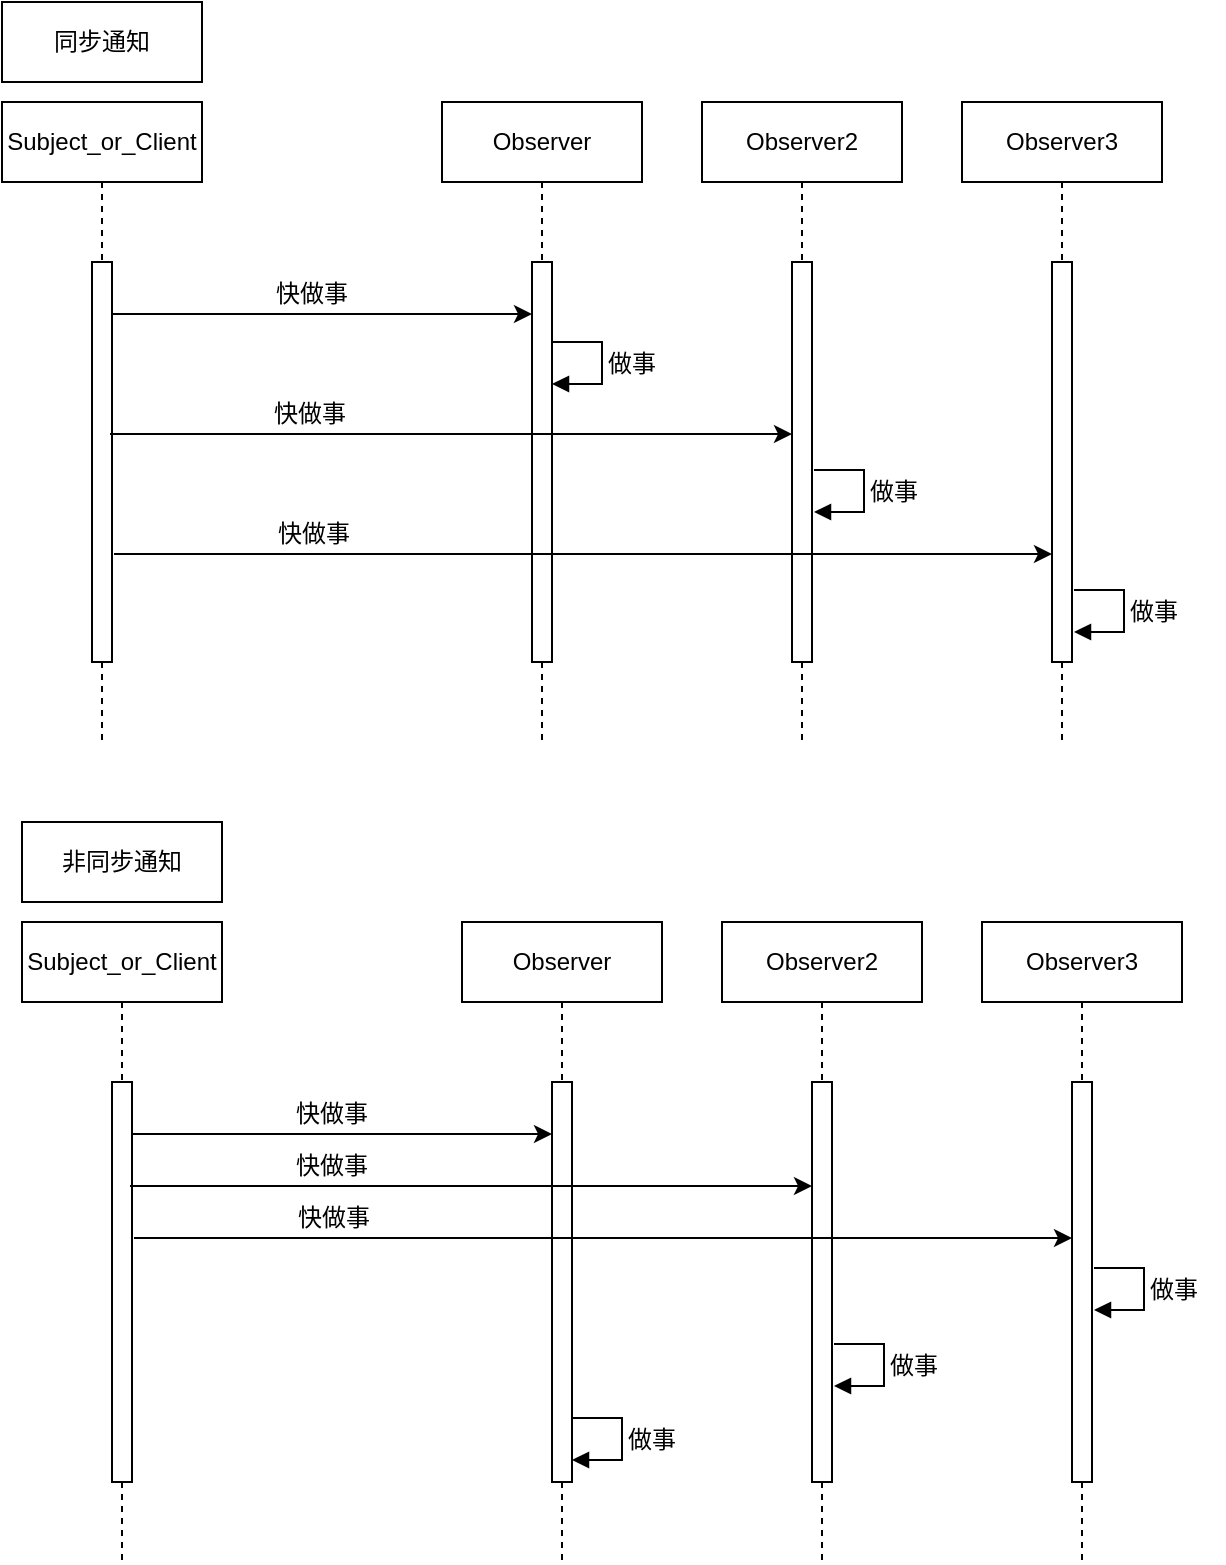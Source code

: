 <mxfile version="23.1.5" type="device">
  <diagram name="Page-1" id="2YBvvXClWsGukQMizWep">
    <mxGraphModel dx="610" dy="549" grid="1" gridSize="10" guides="1" tooltips="1" connect="1" arrows="1" fold="1" page="1" pageScale="1" pageWidth="850" pageHeight="1100" math="0" shadow="0">
      <root>
        <mxCell id="0" />
        <mxCell id="1" parent="0" />
        <mxCell id="aM9ryv3xv72pqoxQDRHE-1" value="Subject_or_Client" style="shape=umlLifeline;perimeter=lifelinePerimeter;whiteSpace=wrap;html=1;container=0;dropTarget=0;collapsible=0;recursiveResize=0;outlineConnect=0;portConstraint=eastwest;newEdgeStyle={&quot;edgeStyle&quot;:&quot;elbowEdgeStyle&quot;,&quot;elbow&quot;:&quot;vertical&quot;,&quot;curved&quot;:0,&quot;rounded&quot;:0};" parent="1" vertex="1">
          <mxGeometry x="70" y="120" width="100" height="320" as="geometry" />
        </mxCell>
        <mxCell id="aM9ryv3xv72pqoxQDRHE-2" value="" style="html=1;points=[];perimeter=orthogonalPerimeter;outlineConnect=0;targetShapes=umlLifeline;portConstraint=eastwest;newEdgeStyle={&quot;edgeStyle&quot;:&quot;elbowEdgeStyle&quot;,&quot;elbow&quot;:&quot;vertical&quot;,&quot;curved&quot;:0,&quot;rounded&quot;:0};" parent="aM9ryv3xv72pqoxQDRHE-1" vertex="1">
          <mxGeometry x="45" y="80" width="10" height="200" as="geometry" />
        </mxCell>
        <mxCell id="aM9ryv3xv72pqoxQDRHE-5" value="Observer" style="shape=umlLifeline;perimeter=lifelinePerimeter;whiteSpace=wrap;html=1;container=0;dropTarget=0;collapsible=0;recursiveResize=0;outlineConnect=0;portConstraint=eastwest;newEdgeStyle={&quot;edgeStyle&quot;:&quot;elbowEdgeStyle&quot;,&quot;elbow&quot;:&quot;vertical&quot;,&quot;curved&quot;:0,&quot;rounded&quot;:0};" parent="1" vertex="1">
          <mxGeometry x="290" y="120" width="100" height="320" as="geometry" />
        </mxCell>
        <mxCell id="aM9ryv3xv72pqoxQDRHE-6" value="" style="html=1;points=[];perimeter=orthogonalPerimeter;outlineConnect=0;targetShapes=umlLifeline;portConstraint=eastwest;newEdgeStyle={&quot;edgeStyle&quot;:&quot;elbowEdgeStyle&quot;,&quot;elbow&quot;:&quot;vertical&quot;,&quot;curved&quot;:0,&quot;rounded&quot;:0};" parent="aM9ryv3xv72pqoxQDRHE-5" vertex="1">
          <mxGeometry x="45" y="80" width="10" height="200" as="geometry" />
        </mxCell>
        <mxCell id="fjgNce1-rLVfuYIfuB_V-3" value="" style="endArrow=classic;html=1;rounded=0;" edge="1" parent="1">
          <mxGeometry width="50" height="50" relative="1" as="geometry">
            <mxPoint x="125" y="226" as="sourcePoint" />
            <mxPoint x="335" y="226" as="targetPoint" />
          </mxGeometry>
        </mxCell>
        <mxCell id="fjgNce1-rLVfuYIfuB_V-4" value="快做事" style="text;html=1;align=center;verticalAlign=middle;whiteSpace=wrap;rounded=0;" vertex="1" parent="1">
          <mxGeometry x="140" y="200" width="170" height="31" as="geometry" />
        </mxCell>
        <mxCell id="fjgNce1-rLVfuYIfuB_V-6" value="" style="html=1;verticalAlign=bottom;endArrow=block;edgeStyle=elbowEdgeStyle;rounded=0;" edge="1" parent="1">
          <mxGeometry relative="1" as="geometry">
            <mxPoint x="345" y="240" as="sourcePoint" />
            <Array as="points">
              <mxPoint x="370" y="261" />
            </Array>
            <mxPoint x="345" y="261.0" as="targetPoint" />
          </mxGeometry>
        </mxCell>
        <mxCell id="fjgNce1-rLVfuYIfuB_V-8" value="Observer2" style="shape=umlLifeline;perimeter=lifelinePerimeter;whiteSpace=wrap;html=1;container=0;dropTarget=0;collapsible=0;recursiveResize=0;outlineConnect=0;portConstraint=eastwest;newEdgeStyle={&quot;edgeStyle&quot;:&quot;elbowEdgeStyle&quot;,&quot;elbow&quot;:&quot;vertical&quot;,&quot;curved&quot;:0,&quot;rounded&quot;:0};" vertex="1" parent="1">
          <mxGeometry x="420" y="120" width="100" height="320" as="geometry" />
        </mxCell>
        <mxCell id="fjgNce1-rLVfuYIfuB_V-9" value="" style="html=1;points=[];perimeter=orthogonalPerimeter;outlineConnect=0;targetShapes=umlLifeline;portConstraint=eastwest;newEdgeStyle={&quot;edgeStyle&quot;:&quot;elbowEdgeStyle&quot;,&quot;elbow&quot;:&quot;vertical&quot;,&quot;curved&quot;:0,&quot;rounded&quot;:0};" vertex="1" parent="fjgNce1-rLVfuYIfuB_V-8">
          <mxGeometry x="45" y="80" width="10" height="200" as="geometry" />
        </mxCell>
        <mxCell id="fjgNce1-rLVfuYIfuB_V-20" value="做事" style="text;html=1;align=center;verticalAlign=middle;whiteSpace=wrap;rounded=0;" vertex="1" parent="1">
          <mxGeometry x="360" y="236" width="50" height="30" as="geometry" />
        </mxCell>
        <mxCell id="fjgNce1-rLVfuYIfuB_V-22" value="Observer3" style="shape=umlLifeline;perimeter=lifelinePerimeter;whiteSpace=wrap;html=1;container=0;dropTarget=0;collapsible=0;recursiveResize=0;outlineConnect=0;portConstraint=eastwest;newEdgeStyle={&quot;edgeStyle&quot;:&quot;elbowEdgeStyle&quot;,&quot;elbow&quot;:&quot;vertical&quot;,&quot;curved&quot;:0,&quot;rounded&quot;:0};" vertex="1" parent="1">
          <mxGeometry x="550" y="120" width="100" height="320" as="geometry" />
        </mxCell>
        <mxCell id="fjgNce1-rLVfuYIfuB_V-23" value="" style="html=1;points=[];perimeter=orthogonalPerimeter;outlineConnect=0;targetShapes=umlLifeline;portConstraint=eastwest;newEdgeStyle={&quot;edgeStyle&quot;:&quot;elbowEdgeStyle&quot;,&quot;elbow&quot;:&quot;vertical&quot;,&quot;curved&quot;:0,&quot;rounded&quot;:0};" vertex="1" parent="fjgNce1-rLVfuYIfuB_V-22">
          <mxGeometry x="45" y="80" width="10" height="200" as="geometry" />
        </mxCell>
        <mxCell id="fjgNce1-rLVfuYIfuB_V-26" value="" style="endArrow=classic;html=1;rounded=0;" edge="1" parent="1" target="fjgNce1-rLVfuYIfuB_V-9">
          <mxGeometry width="50" height="50" relative="1" as="geometry">
            <mxPoint x="124" y="286" as="sourcePoint" />
            <mxPoint x="334" y="286" as="targetPoint" />
          </mxGeometry>
        </mxCell>
        <mxCell id="fjgNce1-rLVfuYIfuB_V-27" value="快做事" style="text;html=1;align=center;verticalAlign=middle;whiteSpace=wrap;rounded=0;" vertex="1" parent="1">
          <mxGeometry x="139" y="260" width="170" height="31" as="geometry" />
        </mxCell>
        <mxCell id="fjgNce1-rLVfuYIfuB_V-28" value="" style="endArrow=classic;html=1;rounded=0;" edge="1" parent="1" target="fjgNce1-rLVfuYIfuB_V-23">
          <mxGeometry width="50" height="50" relative="1" as="geometry">
            <mxPoint x="126" y="346" as="sourcePoint" />
            <mxPoint x="336" y="346" as="targetPoint" />
          </mxGeometry>
        </mxCell>
        <mxCell id="fjgNce1-rLVfuYIfuB_V-29" value="快做事" style="text;html=1;align=center;verticalAlign=middle;whiteSpace=wrap;rounded=0;" vertex="1" parent="1">
          <mxGeometry x="141" y="320" width="170" height="31" as="geometry" />
        </mxCell>
        <mxCell id="fjgNce1-rLVfuYIfuB_V-31" value="" style="html=1;verticalAlign=bottom;endArrow=block;edgeStyle=elbowEdgeStyle;rounded=0;" edge="1" parent="1">
          <mxGeometry relative="1" as="geometry">
            <mxPoint x="476" y="304" as="sourcePoint" />
            <Array as="points">
              <mxPoint x="501" y="325" />
            </Array>
            <mxPoint x="476" y="325.0" as="targetPoint" />
          </mxGeometry>
        </mxCell>
        <mxCell id="fjgNce1-rLVfuYIfuB_V-32" value="做事" style="text;html=1;align=center;verticalAlign=middle;whiteSpace=wrap;rounded=0;" vertex="1" parent="1">
          <mxGeometry x="491" y="300" width="50" height="30" as="geometry" />
        </mxCell>
        <mxCell id="fjgNce1-rLVfuYIfuB_V-33" value="" style="html=1;verticalAlign=bottom;endArrow=block;edgeStyle=elbowEdgeStyle;rounded=0;" edge="1" parent="1">
          <mxGeometry relative="1" as="geometry">
            <mxPoint x="606" y="364" as="sourcePoint" />
            <Array as="points">
              <mxPoint x="631" y="385" />
            </Array>
            <mxPoint x="606" y="385.0" as="targetPoint" />
          </mxGeometry>
        </mxCell>
        <mxCell id="fjgNce1-rLVfuYIfuB_V-34" value="做事" style="text;html=1;align=center;verticalAlign=middle;whiteSpace=wrap;rounded=0;" vertex="1" parent="1">
          <mxGeometry x="621" y="360" width="50" height="30" as="geometry" />
        </mxCell>
        <mxCell id="fjgNce1-rLVfuYIfuB_V-35" value="同步通知" style="rounded=0;whiteSpace=wrap;html=1;" vertex="1" parent="1">
          <mxGeometry x="70" y="70" width="100" height="40" as="geometry" />
        </mxCell>
        <mxCell id="fjgNce1-rLVfuYIfuB_V-36" value="Subject_or_Client" style="shape=umlLifeline;perimeter=lifelinePerimeter;whiteSpace=wrap;html=1;container=0;dropTarget=0;collapsible=0;recursiveResize=0;outlineConnect=0;portConstraint=eastwest;newEdgeStyle={&quot;edgeStyle&quot;:&quot;elbowEdgeStyle&quot;,&quot;elbow&quot;:&quot;vertical&quot;,&quot;curved&quot;:0,&quot;rounded&quot;:0};" vertex="1" parent="1">
          <mxGeometry x="80" y="530" width="100" height="320" as="geometry" />
        </mxCell>
        <mxCell id="fjgNce1-rLVfuYIfuB_V-37" value="" style="html=1;points=[];perimeter=orthogonalPerimeter;outlineConnect=0;targetShapes=umlLifeline;portConstraint=eastwest;newEdgeStyle={&quot;edgeStyle&quot;:&quot;elbowEdgeStyle&quot;,&quot;elbow&quot;:&quot;vertical&quot;,&quot;curved&quot;:0,&quot;rounded&quot;:0};" vertex="1" parent="fjgNce1-rLVfuYIfuB_V-36">
          <mxGeometry x="45" y="80" width="10" height="200" as="geometry" />
        </mxCell>
        <mxCell id="fjgNce1-rLVfuYIfuB_V-38" value="Observer" style="shape=umlLifeline;perimeter=lifelinePerimeter;whiteSpace=wrap;html=1;container=0;dropTarget=0;collapsible=0;recursiveResize=0;outlineConnect=0;portConstraint=eastwest;newEdgeStyle={&quot;edgeStyle&quot;:&quot;elbowEdgeStyle&quot;,&quot;elbow&quot;:&quot;vertical&quot;,&quot;curved&quot;:0,&quot;rounded&quot;:0};" vertex="1" parent="1">
          <mxGeometry x="300" y="530" width="100" height="320" as="geometry" />
        </mxCell>
        <mxCell id="fjgNce1-rLVfuYIfuB_V-39" value="" style="html=1;points=[];perimeter=orthogonalPerimeter;outlineConnect=0;targetShapes=umlLifeline;portConstraint=eastwest;newEdgeStyle={&quot;edgeStyle&quot;:&quot;elbowEdgeStyle&quot;,&quot;elbow&quot;:&quot;vertical&quot;,&quot;curved&quot;:0,&quot;rounded&quot;:0};" vertex="1" parent="fjgNce1-rLVfuYIfuB_V-38">
          <mxGeometry x="45" y="80" width="10" height="200" as="geometry" />
        </mxCell>
        <mxCell id="fjgNce1-rLVfuYIfuB_V-42" value="" style="html=1;verticalAlign=bottom;endArrow=block;edgeStyle=elbowEdgeStyle;rounded=0;" edge="1" parent="1">
          <mxGeometry relative="1" as="geometry">
            <mxPoint x="355" y="778" as="sourcePoint" />
            <Array as="points">
              <mxPoint x="380" y="799" />
            </Array>
            <mxPoint x="355" y="799.0" as="targetPoint" />
          </mxGeometry>
        </mxCell>
        <mxCell id="fjgNce1-rLVfuYIfuB_V-43" value="Observer2" style="shape=umlLifeline;perimeter=lifelinePerimeter;whiteSpace=wrap;html=1;container=0;dropTarget=0;collapsible=0;recursiveResize=0;outlineConnect=0;portConstraint=eastwest;newEdgeStyle={&quot;edgeStyle&quot;:&quot;elbowEdgeStyle&quot;,&quot;elbow&quot;:&quot;vertical&quot;,&quot;curved&quot;:0,&quot;rounded&quot;:0};" vertex="1" parent="1">
          <mxGeometry x="430" y="530" width="100" height="320" as="geometry" />
        </mxCell>
        <mxCell id="fjgNce1-rLVfuYIfuB_V-44" value="" style="html=1;points=[];perimeter=orthogonalPerimeter;outlineConnect=0;targetShapes=umlLifeline;portConstraint=eastwest;newEdgeStyle={&quot;edgeStyle&quot;:&quot;elbowEdgeStyle&quot;,&quot;elbow&quot;:&quot;vertical&quot;,&quot;curved&quot;:0,&quot;rounded&quot;:0};" vertex="1" parent="fjgNce1-rLVfuYIfuB_V-43">
          <mxGeometry x="45" y="80" width="10" height="200" as="geometry" />
        </mxCell>
        <mxCell id="fjgNce1-rLVfuYIfuB_V-45" value="做事" style="text;html=1;align=center;verticalAlign=middle;whiteSpace=wrap;rounded=0;" vertex="1" parent="1">
          <mxGeometry x="370" y="774" width="50" height="30" as="geometry" />
        </mxCell>
        <mxCell id="fjgNce1-rLVfuYIfuB_V-46" value="Observer3" style="shape=umlLifeline;perimeter=lifelinePerimeter;whiteSpace=wrap;html=1;container=0;dropTarget=0;collapsible=0;recursiveResize=0;outlineConnect=0;portConstraint=eastwest;newEdgeStyle={&quot;edgeStyle&quot;:&quot;elbowEdgeStyle&quot;,&quot;elbow&quot;:&quot;vertical&quot;,&quot;curved&quot;:0,&quot;rounded&quot;:0};" vertex="1" parent="1">
          <mxGeometry x="560" y="530" width="100" height="320" as="geometry" />
        </mxCell>
        <mxCell id="fjgNce1-rLVfuYIfuB_V-47" value="" style="html=1;points=[];perimeter=orthogonalPerimeter;outlineConnect=0;targetShapes=umlLifeline;portConstraint=eastwest;newEdgeStyle={&quot;edgeStyle&quot;:&quot;elbowEdgeStyle&quot;,&quot;elbow&quot;:&quot;vertical&quot;,&quot;curved&quot;:0,&quot;rounded&quot;:0};" vertex="1" parent="fjgNce1-rLVfuYIfuB_V-46">
          <mxGeometry x="45" y="80" width="10" height="200" as="geometry" />
        </mxCell>
        <mxCell id="fjgNce1-rLVfuYIfuB_V-52" value="" style="html=1;verticalAlign=bottom;endArrow=block;edgeStyle=elbowEdgeStyle;rounded=0;" edge="1" parent="1">
          <mxGeometry relative="1" as="geometry">
            <mxPoint x="486" y="741" as="sourcePoint" />
            <Array as="points">
              <mxPoint x="511" y="762" />
            </Array>
            <mxPoint x="486" y="762.0" as="targetPoint" />
          </mxGeometry>
        </mxCell>
        <mxCell id="fjgNce1-rLVfuYIfuB_V-53" value="做事" style="text;html=1;align=center;verticalAlign=middle;whiteSpace=wrap;rounded=0;" vertex="1" parent="1">
          <mxGeometry x="501" y="737" width="50" height="30" as="geometry" />
        </mxCell>
        <mxCell id="fjgNce1-rLVfuYIfuB_V-54" value="" style="html=1;verticalAlign=bottom;endArrow=block;edgeStyle=elbowEdgeStyle;rounded=0;" edge="1" parent="1">
          <mxGeometry relative="1" as="geometry">
            <mxPoint x="616" y="703" as="sourcePoint" />
            <Array as="points">
              <mxPoint x="641" y="724" />
            </Array>
            <mxPoint x="616" y="724.0" as="targetPoint" />
          </mxGeometry>
        </mxCell>
        <mxCell id="fjgNce1-rLVfuYIfuB_V-55" value="做事" style="text;html=1;align=center;verticalAlign=middle;whiteSpace=wrap;rounded=0;" vertex="1" parent="1">
          <mxGeometry x="631" y="699" width="50" height="30" as="geometry" />
        </mxCell>
        <mxCell id="fjgNce1-rLVfuYIfuB_V-56" value="非同步通知" style="rounded=0;whiteSpace=wrap;html=1;" vertex="1" parent="1">
          <mxGeometry x="80" y="480" width="100" height="40" as="geometry" />
        </mxCell>
        <mxCell id="fjgNce1-rLVfuYIfuB_V-57" value="" style="group" vertex="1" connectable="0" parent="1">
          <mxGeometry x="134" y="670" width="185" height="31" as="geometry" />
        </mxCell>
        <mxCell id="fjgNce1-rLVfuYIfuB_V-48" value="" style="endArrow=classic;html=1;rounded=0;" edge="1" parent="fjgNce1-rLVfuYIfuB_V-57">
          <mxGeometry width="50" height="50" relative="1" as="geometry">
            <mxPoint y="-8" as="sourcePoint" />
            <mxPoint x="341" y="-8" as="targetPoint" />
          </mxGeometry>
        </mxCell>
        <mxCell id="fjgNce1-rLVfuYIfuB_V-49" value="快做事" style="text;html=1;align=center;verticalAlign=middle;whiteSpace=wrap;rounded=0;" vertex="1" parent="fjgNce1-rLVfuYIfuB_V-57">
          <mxGeometry x="16" y="-34" width="170" height="31" as="geometry" />
        </mxCell>
        <mxCell id="fjgNce1-rLVfuYIfuB_V-58" value="" style="group" vertex="1" connectable="0" parent="1">
          <mxGeometry x="136" y="730" width="185" height="31" as="geometry" />
        </mxCell>
        <mxCell id="fjgNce1-rLVfuYIfuB_V-50" value="" style="endArrow=classic;html=1;rounded=0;" edge="1" parent="fjgNce1-rLVfuYIfuB_V-58">
          <mxGeometry width="50" height="50" relative="1" as="geometry">
            <mxPoint y="-42" as="sourcePoint" />
            <mxPoint x="469" y="-42" as="targetPoint" />
          </mxGeometry>
        </mxCell>
        <mxCell id="fjgNce1-rLVfuYIfuB_V-51" value="快做事" style="text;html=1;align=center;verticalAlign=middle;whiteSpace=wrap;rounded=0;" vertex="1" parent="fjgNce1-rLVfuYIfuB_V-58">
          <mxGeometry x="15" y="-68" width="170" height="31" as="geometry" />
        </mxCell>
        <mxCell id="fjgNce1-rLVfuYIfuB_V-59" value="" style="group" vertex="1" connectable="0" parent="1">
          <mxGeometry x="135" y="610" width="210" height="31" as="geometry" />
        </mxCell>
        <mxCell id="fjgNce1-rLVfuYIfuB_V-40" value="" style="endArrow=classic;html=1;rounded=0;" edge="1" parent="fjgNce1-rLVfuYIfuB_V-59">
          <mxGeometry width="50" height="50" relative="1" as="geometry">
            <mxPoint y="26" as="sourcePoint" />
            <mxPoint x="210" y="26" as="targetPoint" />
          </mxGeometry>
        </mxCell>
        <mxCell id="fjgNce1-rLVfuYIfuB_V-41" value="快做事" style="text;html=1;align=center;verticalAlign=middle;whiteSpace=wrap;rounded=0;" vertex="1" parent="fjgNce1-rLVfuYIfuB_V-59">
          <mxGeometry x="15" width="170" height="31" as="geometry" />
        </mxCell>
      </root>
    </mxGraphModel>
  </diagram>
</mxfile>
